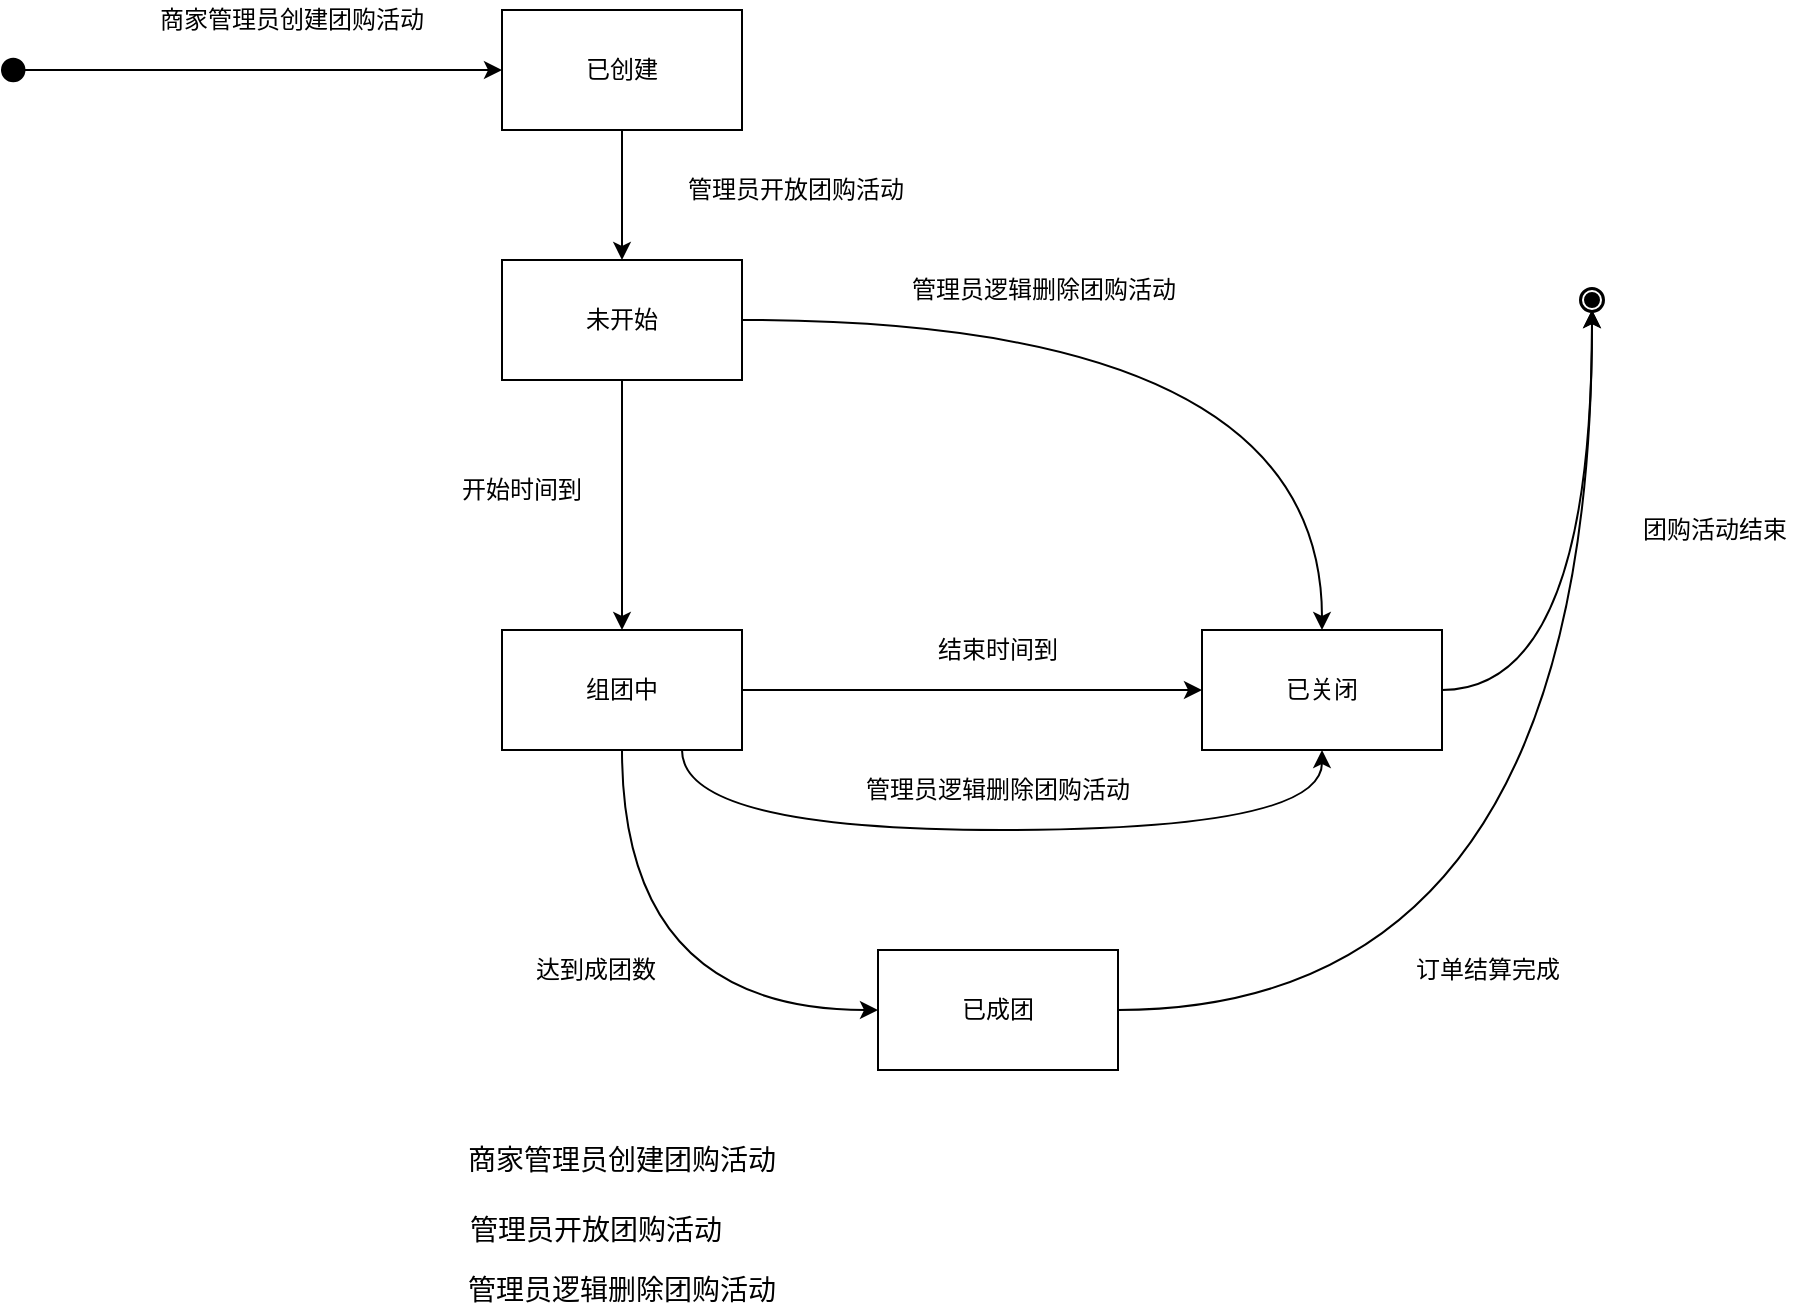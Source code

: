 <mxfile version="13.8.0" type="github">
  <diagram id="aPeAdNBn-ag8KA8U4H0V" name="Page-1">
    <mxGraphModel dx="1376" dy="725" grid="1" gridSize="10" guides="1" tooltips="1" connect="1" arrows="1" fold="1" page="1" pageScale="1" pageWidth="827" pageHeight="1169" math="0" shadow="0">
      <root>
        <mxCell id="0" />
        <mxCell id="1" parent="0" />
        <mxCell id="PT3_pEk1Ymc9hAULFSsy-1" value="" style="shape=mxgraph.bpmn.shape;html=1;verticalLabelPosition=bottom;labelBackgroundColor=#ffffff;verticalAlign=top;align=center;perimeter=ellipsePerimeter;outlineConnect=0;outline=end;symbol=terminate;shadow=0;" parent="1" vertex="1">
          <mxGeometry x="880" y="160" width="10" height="10" as="geometry" />
        </mxCell>
        <mxCell id="PT3_pEk1Ymc9hAULFSsy-2" style="edgeStyle=orthogonalEdgeStyle;rounded=0;orthogonalLoop=1;jettySize=auto;html=1;" parent="1" source="PT3_pEk1Ymc9hAULFSsy-3" target="PT3_pEk1Ymc9hAULFSsy-21" edge="1">
          <mxGeometry relative="1" as="geometry" />
        </mxCell>
        <mxCell id="PT3_pEk1Ymc9hAULFSsy-3" value="" style="ellipse;whiteSpace=wrap;html=1;aspect=fixed;shadow=0;fillColor=#000000;" parent="1" vertex="1">
          <mxGeometry x="90" y="44.38" width="11.25" height="11.25" as="geometry" />
        </mxCell>
        <mxCell id="PT3_pEk1Ymc9hAULFSsy-4" style="edgeStyle=orthogonalEdgeStyle;rounded=0;orthogonalLoop=1;jettySize=auto;html=1;" parent="1" source="PT3_pEk1Ymc9hAULFSsy-6" target="PT3_pEk1Ymc9hAULFSsy-13" edge="1">
          <mxGeometry relative="1" as="geometry" />
        </mxCell>
        <mxCell id="PT3_pEk1Ymc9hAULFSsy-5" style="edgeStyle=orthogonalEdgeStyle;rounded=0;orthogonalLoop=1;jettySize=auto;html=1;curved=1;" parent="1" source="PT3_pEk1Ymc9hAULFSsy-6" target="PT3_pEk1Ymc9hAULFSsy-8" edge="1">
          <mxGeometry relative="1" as="geometry" />
        </mxCell>
        <mxCell id="PT3_pEk1Ymc9hAULFSsy-6" value="未开始" style="rounded=0;whiteSpace=wrap;html=1;shadow=0;fillColor=#FFFFFF;" parent="1" vertex="1">
          <mxGeometry x="340" y="145" width="120" height="60" as="geometry" />
        </mxCell>
        <mxCell id="PT3_pEk1Ymc9hAULFSsy-7" style="edgeStyle=orthogonalEdgeStyle;rounded=0;orthogonalLoop=1;jettySize=auto;html=1;curved=1;" parent="1" source="PT3_pEk1Ymc9hAULFSsy-8" target="PT3_pEk1Ymc9hAULFSsy-1" edge="1">
          <mxGeometry relative="1" as="geometry" />
        </mxCell>
        <mxCell id="PT3_pEk1Ymc9hAULFSsy-8" value="已关闭" style="rounded=0;whiteSpace=wrap;html=1;shadow=0;fillColor=#FFFFFF;" parent="1" vertex="1">
          <mxGeometry x="690" y="330" width="120" height="60" as="geometry" />
        </mxCell>
        <mxCell id="PT3_pEk1Ymc9hAULFSsy-9" value="商家管理员创建团购活动" style="text;html=1;strokeColor=none;fillColor=none;align=center;verticalAlign=middle;whiteSpace=wrap;rounded=0;shadow=0;" parent="1" vertex="1">
          <mxGeometry x="160" y="15" width="150" height="20" as="geometry" />
        </mxCell>
        <mxCell id="PT3_pEk1Ymc9hAULFSsy-11" style="edgeStyle=orthogonalEdgeStyle;rounded=0;orthogonalLoop=1;jettySize=auto;html=1;curved=1;exitX=0.75;exitY=1;exitDx=0;exitDy=0;" parent="1" source="PT3_pEk1Ymc9hAULFSsy-13" target="PT3_pEk1Ymc9hAULFSsy-8" edge="1">
          <mxGeometry relative="1" as="geometry">
            <Array as="points">
              <mxPoint x="430" y="430" />
              <mxPoint x="750" y="430" />
            </Array>
          </mxGeometry>
        </mxCell>
        <mxCell id="PT3_pEk1Ymc9hAULFSsy-12" style="edgeStyle=orthogonalEdgeStyle;curved=1;rounded=0;orthogonalLoop=1;jettySize=auto;html=1;" parent="1" source="PT3_pEk1Ymc9hAULFSsy-13" target="PT3_pEk1Ymc9hAULFSsy-8" edge="1">
          <mxGeometry relative="1" as="geometry" />
        </mxCell>
        <mxCell id="PT3_pEk1Ymc9hAULFSsy-31" style="edgeStyle=orthogonalEdgeStyle;curved=1;rounded=0;orthogonalLoop=1;jettySize=auto;html=1;" parent="1" source="PT3_pEk1Ymc9hAULFSsy-13" target="PT3_pEk1Ymc9hAULFSsy-29" edge="1">
          <mxGeometry relative="1" as="geometry">
            <Array as="points">
              <mxPoint x="400" y="520" />
            </Array>
          </mxGeometry>
        </mxCell>
        <mxCell id="PT3_pEk1Ymc9hAULFSsy-13" value="组团中" style="rounded=0;whiteSpace=wrap;html=1;shadow=0;fillColor=#FFFFFF;" parent="1" vertex="1">
          <mxGeometry x="340" y="330" width="120" height="60" as="geometry" />
        </mxCell>
        <mxCell id="PT3_pEk1Ymc9hAULFSsy-14" value="开始时间到" style="text;html=1;strokeColor=none;fillColor=none;align=center;verticalAlign=middle;whiteSpace=wrap;rounded=0;shadow=0;" parent="1" vertex="1">
          <mxGeometry x="310" y="250" width="80" height="20" as="geometry" />
        </mxCell>
        <mxCell id="PT3_pEk1Ymc9hAULFSsy-15" value="结束时间到" style="text;html=1;strokeColor=none;fillColor=none;align=center;verticalAlign=middle;whiteSpace=wrap;rounded=0;shadow=0;" parent="1" vertex="1">
          <mxGeometry x="553" y="330" width="70" height="20" as="geometry" />
        </mxCell>
        <mxCell id="PT3_pEk1Ymc9hAULFSsy-17" value="管理员逻辑删除团购活动" style="text;html=1;strokeColor=none;fillColor=none;align=center;verticalAlign=middle;whiteSpace=wrap;rounded=0;shadow=0;" parent="1" vertex="1">
          <mxGeometry x="538" y="150" width="146" height="20" as="geometry" />
        </mxCell>
        <mxCell id="PT3_pEk1Ymc9hAULFSsy-18" value="团购活动结束" style="text;html=1;strokeColor=none;fillColor=none;align=center;verticalAlign=middle;whiteSpace=wrap;rounded=0;shadow=0;" parent="1" vertex="1">
          <mxGeometry x="900" y="270" width="93" height="20" as="geometry" />
        </mxCell>
        <mxCell id="PT3_pEk1Ymc9hAULFSsy-19" value="管理员逻辑删除团购活动" style="text;html=1;strokeColor=none;fillColor=none;align=center;verticalAlign=middle;whiteSpace=wrap;rounded=0;shadow=0;" parent="1" vertex="1">
          <mxGeometry x="515" y="400" width="146" height="20" as="geometry" />
        </mxCell>
        <mxCell id="PT3_pEk1Ymc9hAULFSsy-20" style="edgeStyle=orthogonalEdgeStyle;rounded=0;orthogonalLoop=1;jettySize=auto;html=1;" parent="1" source="PT3_pEk1Ymc9hAULFSsy-21" target="PT3_pEk1Ymc9hAULFSsy-6" edge="1">
          <mxGeometry relative="1" as="geometry" />
        </mxCell>
        <mxCell id="PT3_pEk1Ymc9hAULFSsy-21" value="已创建" style="rounded=0;whiteSpace=wrap;html=1;" parent="1" vertex="1">
          <mxGeometry x="340" y="20" width="120" height="60" as="geometry" />
        </mxCell>
        <mxCell id="PT3_pEk1Ymc9hAULFSsy-22" value="管理员开放团购活动" style="text;html=1;strokeColor=none;fillColor=none;align=center;verticalAlign=middle;whiteSpace=wrap;rounded=0;" parent="1" vertex="1">
          <mxGeometry x="414" y="100" width="146" height="20" as="geometry" />
        </mxCell>
        <mxCell id="PT3_pEk1Ymc9hAULFSsy-26" value="&lt;font style=&quot;font-size: 14px&quot;&gt;商家管理员创建团购活动&lt;/font&gt;" style="text;html=1;strokeColor=none;fillColor=none;align=center;verticalAlign=middle;whiteSpace=wrap;rounded=0;shadow=0;" parent="1" vertex="1">
          <mxGeometry x="245" y="585" width="310" height="20" as="geometry" />
        </mxCell>
        <mxCell id="PT3_pEk1Ymc9hAULFSsy-27" value="&lt;font style=&quot;font-size: 14px&quot;&gt;管理员开放团购活动&lt;/font&gt;" style="text;html=1;strokeColor=none;fillColor=none;align=center;verticalAlign=middle;whiteSpace=wrap;rounded=0;" parent="1" vertex="1">
          <mxGeometry x="202" y="620" width="370" height="20" as="geometry" />
        </mxCell>
        <mxCell id="PT3_pEk1Ymc9hAULFSsy-28" value="&lt;font style=&quot;font-size: 14px&quot;&gt;管理员逻辑删除团购活动&lt;/font&gt;" style="text;html=1;strokeColor=none;fillColor=none;align=center;verticalAlign=middle;whiteSpace=wrap;rounded=0;shadow=0;" parent="1" vertex="1">
          <mxGeometry x="190" y="650" width="420" height="20" as="geometry" />
        </mxCell>
        <mxCell id="PT3_pEk1Ymc9hAULFSsy-35" style="edgeStyle=orthogonalEdgeStyle;curved=1;rounded=0;orthogonalLoop=1;jettySize=auto;html=1;entryX=0.5;entryY=1;entryDx=0;entryDy=0;" parent="1" source="PT3_pEk1Ymc9hAULFSsy-29" target="PT3_pEk1Ymc9hAULFSsy-1" edge="1">
          <mxGeometry relative="1" as="geometry" />
        </mxCell>
        <mxCell id="PT3_pEk1Ymc9hAULFSsy-29" value="已成团" style="rounded=0;whiteSpace=wrap;html=1;" parent="1" vertex="1">
          <mxGeometry x="528" y="490" width="120" height="60" as="geometry" />
        </mxCell>
        <mxCell id="PT3_pEk1Ymc9hAULFSsy-32" value="达到成团数" style="text;html=1;strokeColor=none;fillColor=none;align=center;verticalAlign=middle;whiteSpace=wrap;rounded=0;shadow=0;" parent="1" vertex="1">
          <mxGeometry x="344" y="490" width="86" height="20" as="geometry" />
        </mxCell>
        <mxCell id="PT3_pEk1Ymc9hAULFSsy-34" value="订单结算完成" style="text;html=1;strokeColor=none;fillColor=none;align=center;verticalAlign=middle;whiteSpace=wrap;rounded=0;shadow=0;" parent="1" vertex="1">
          <mxGeometry x="790" y="490" width="86" height="20" as="geometry" />
        </mxCell>
      </root>
    </mxGraphModel>
  </diagram>
</mxfile>
